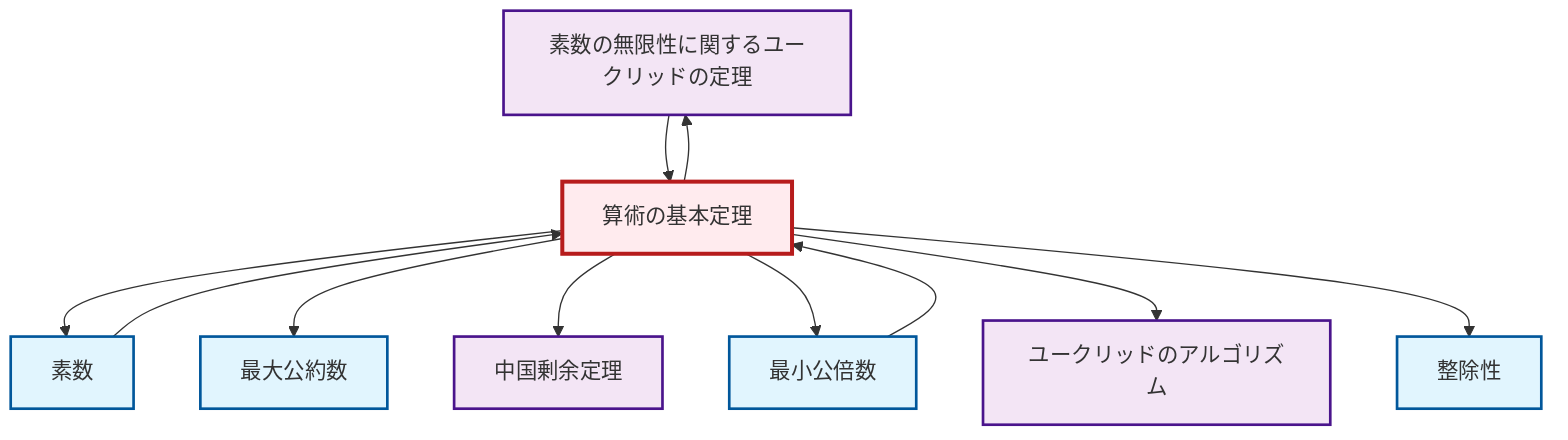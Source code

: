 graph TD
    classDef definition fill:#e1f5fe,stroke:#01579b,stroke-width:2px
    classDef theorem fill:#f3e5f5,stroke:#4a148c,stroke-width:2px
    classDef axiom fill:#fff3e0,stroke:#e65100,stroke-width:2px
    classDef example fill:#e8f5e9,stroke:#1b5e20,stroke-width:2px
    classDef current fill:#ffebee,stroke:#b71c1c,stroke-width:3px
    thm-euclidean-algorithm["ユークリッドのアルゴリズム"]:::theorem
    def-gcd["最大公約数"]:::definition
    thm-chinese-remainder["中国剰余定理"]:::theorem
    thm-euclid-infinitude-primes["素数の無限性に関するユークリッドの定理"]:::theorem
    def-lcm["最小公倍数"]:::definition
    thm-fundamental-arithmetic["算術の基本定理"]:::theorem
    def-divisibility["整除性"]:::definition
    def-prime["素数"]:::definition
    thm-euclid-infinitude-primes --> thm-fundamental-arithmetic
    def-prime --> thm-fundamental-arithmetic
    thm-fundamental-arithmetic --> def-prime
    thm-fundamental-arithmetic --> thm-euclid-infinitude-primes
    def-lcm --> thm-fundamental-arithmetic
    thm-fundamental-arithmetic --> def-gcd
    thm-fundamental-arithmetic --> thm-chinese-remainder
    thm-fundamental-arithmetic --> def-lcm
    thm-fundamental-arithmetic --> thm-euclidean-algorithm
    thm-fundamental-arithmetic --> def-divisibility
    class thm-fundamental-arithmetic current